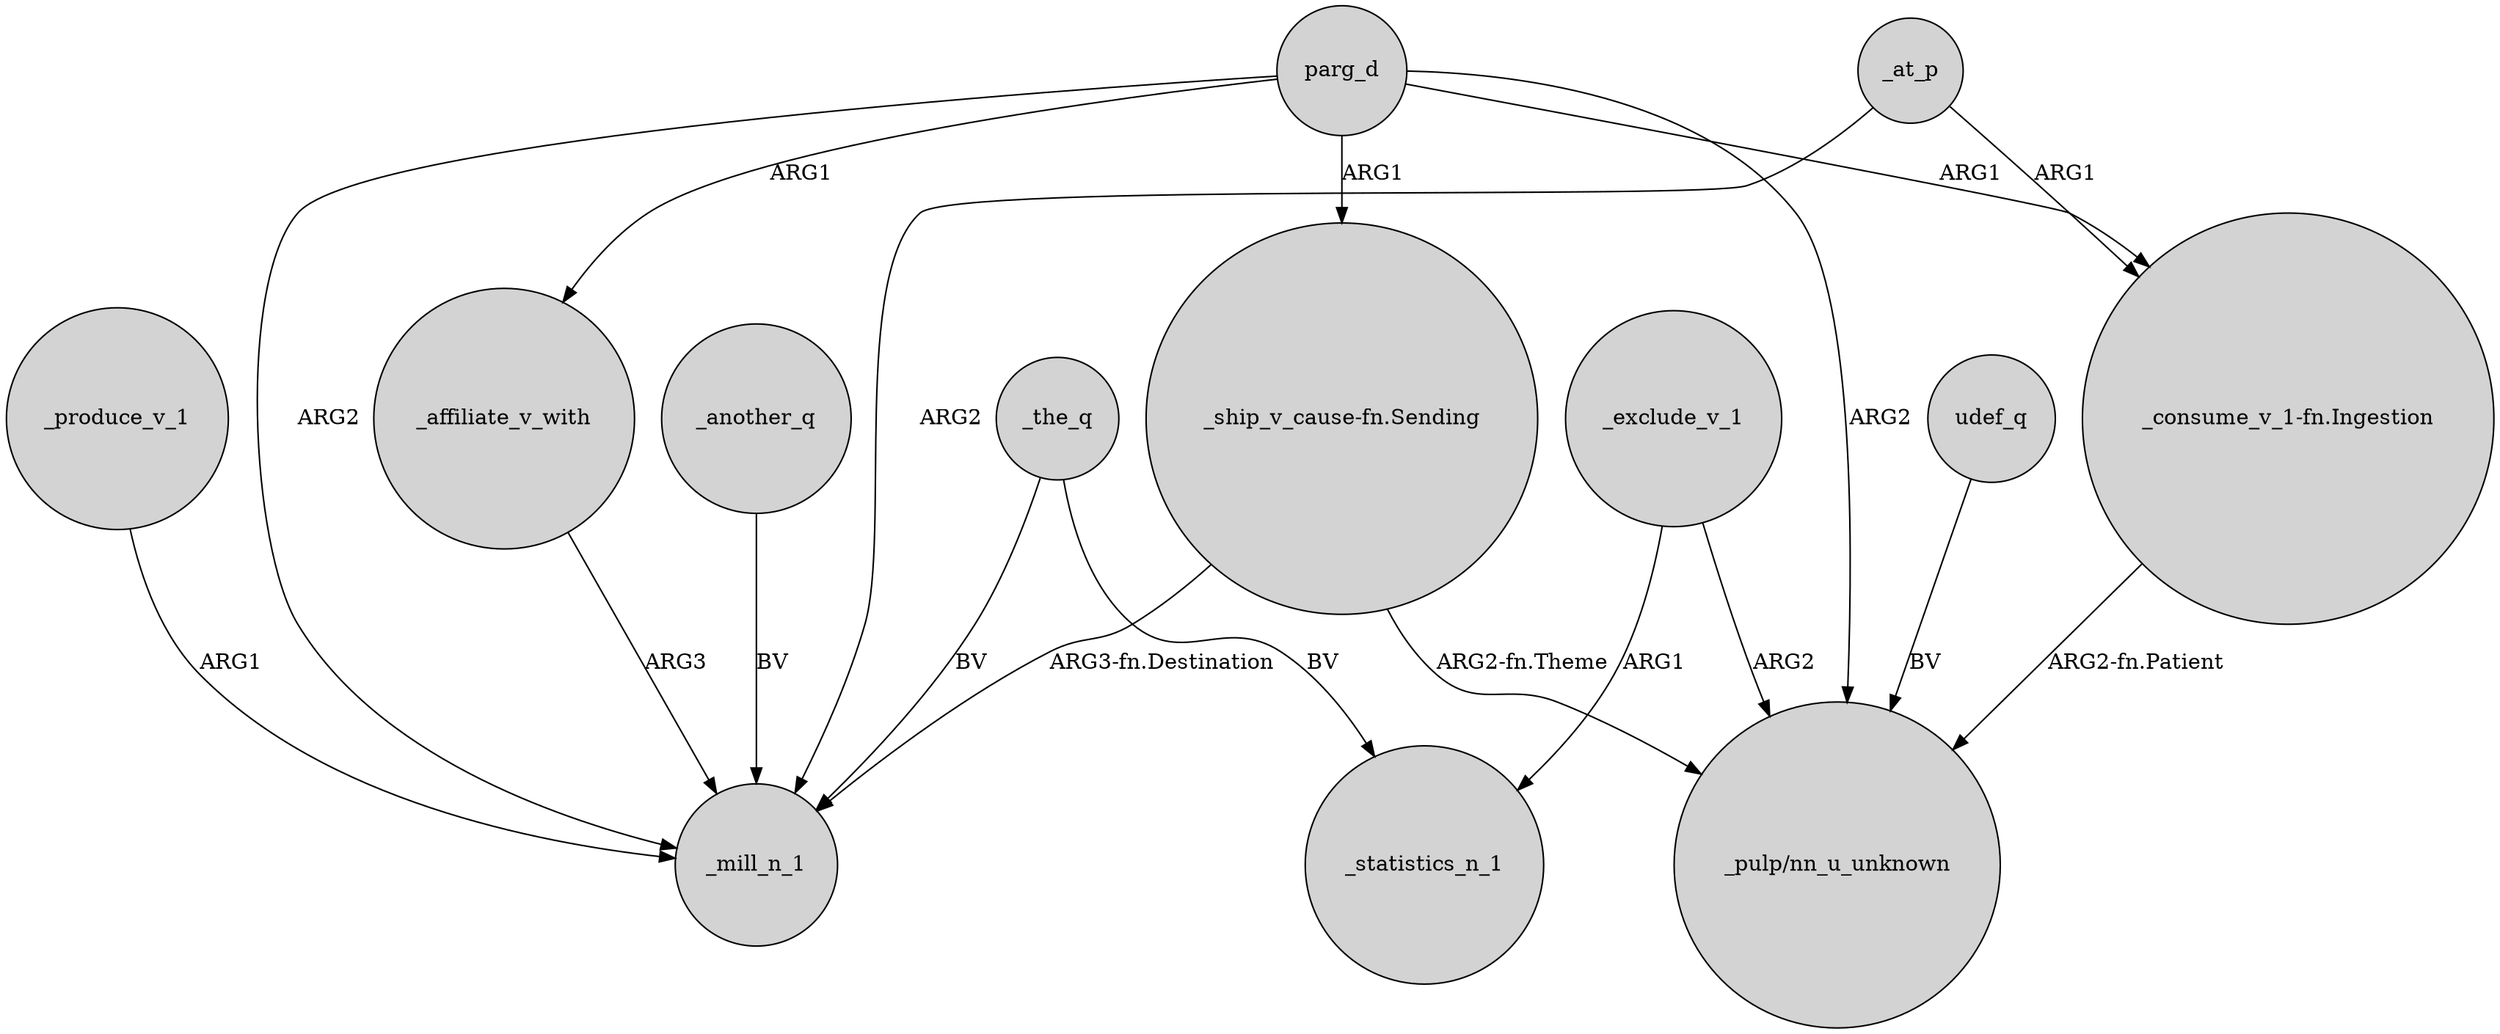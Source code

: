 digraph {
	node [shape=circle style=filled]
	parg_d -> "_ship_v_cause-fn.Sending" [label=ARG1]
	parg_d -> "_consume_v_1-fn.Ingestion" [label=ARG1]
	_produce_v_1 -> _mill_n_1 [label=ARG1]
	parg_d -> _mill_n_1 [label=ARG2]
	_exclude_v_1 -> _statistics_n_1 [label=ARG1]
	_the_q -> _statistics_n_1 [label=BV]
	"_consume_v_1-fn.Ingestion" -> "_pulp/nn_u_unknown" [label="ARG2-fn.Patient"]
	udef_q -> "_pulp/nn_u_unknown" [label=BV]
	_at_p -> _mill_n_1 [label=ARG2]
	parg_d -> "_pulp/nn_u_unknown" [label=ARG2]
	_at_p -> "_consume_v_1-fn.Ingestion" [label=ARG1]
	_the_q -> _mill_n_1 [label=BV]
	"_ship_v_cause-fn.Sending" -> _mill_n_1 [label="ARG3-fn.Destination"]
	_another_q -> _mill_n_1 [label=BV]
	_affiliate_v_with -> _mill_n_1 [label=ARG3]
	_exclude_v_1 -> "_pulp/nn_u_unknown" [label=ARG2]
	parg_d -> _affiliate_v_with [label=ARG1]
	"_ship_v_cause-fn.Sending" -> "_pulp/nn_u_unknown" [label="ARG2-fn.Theme"]
}

